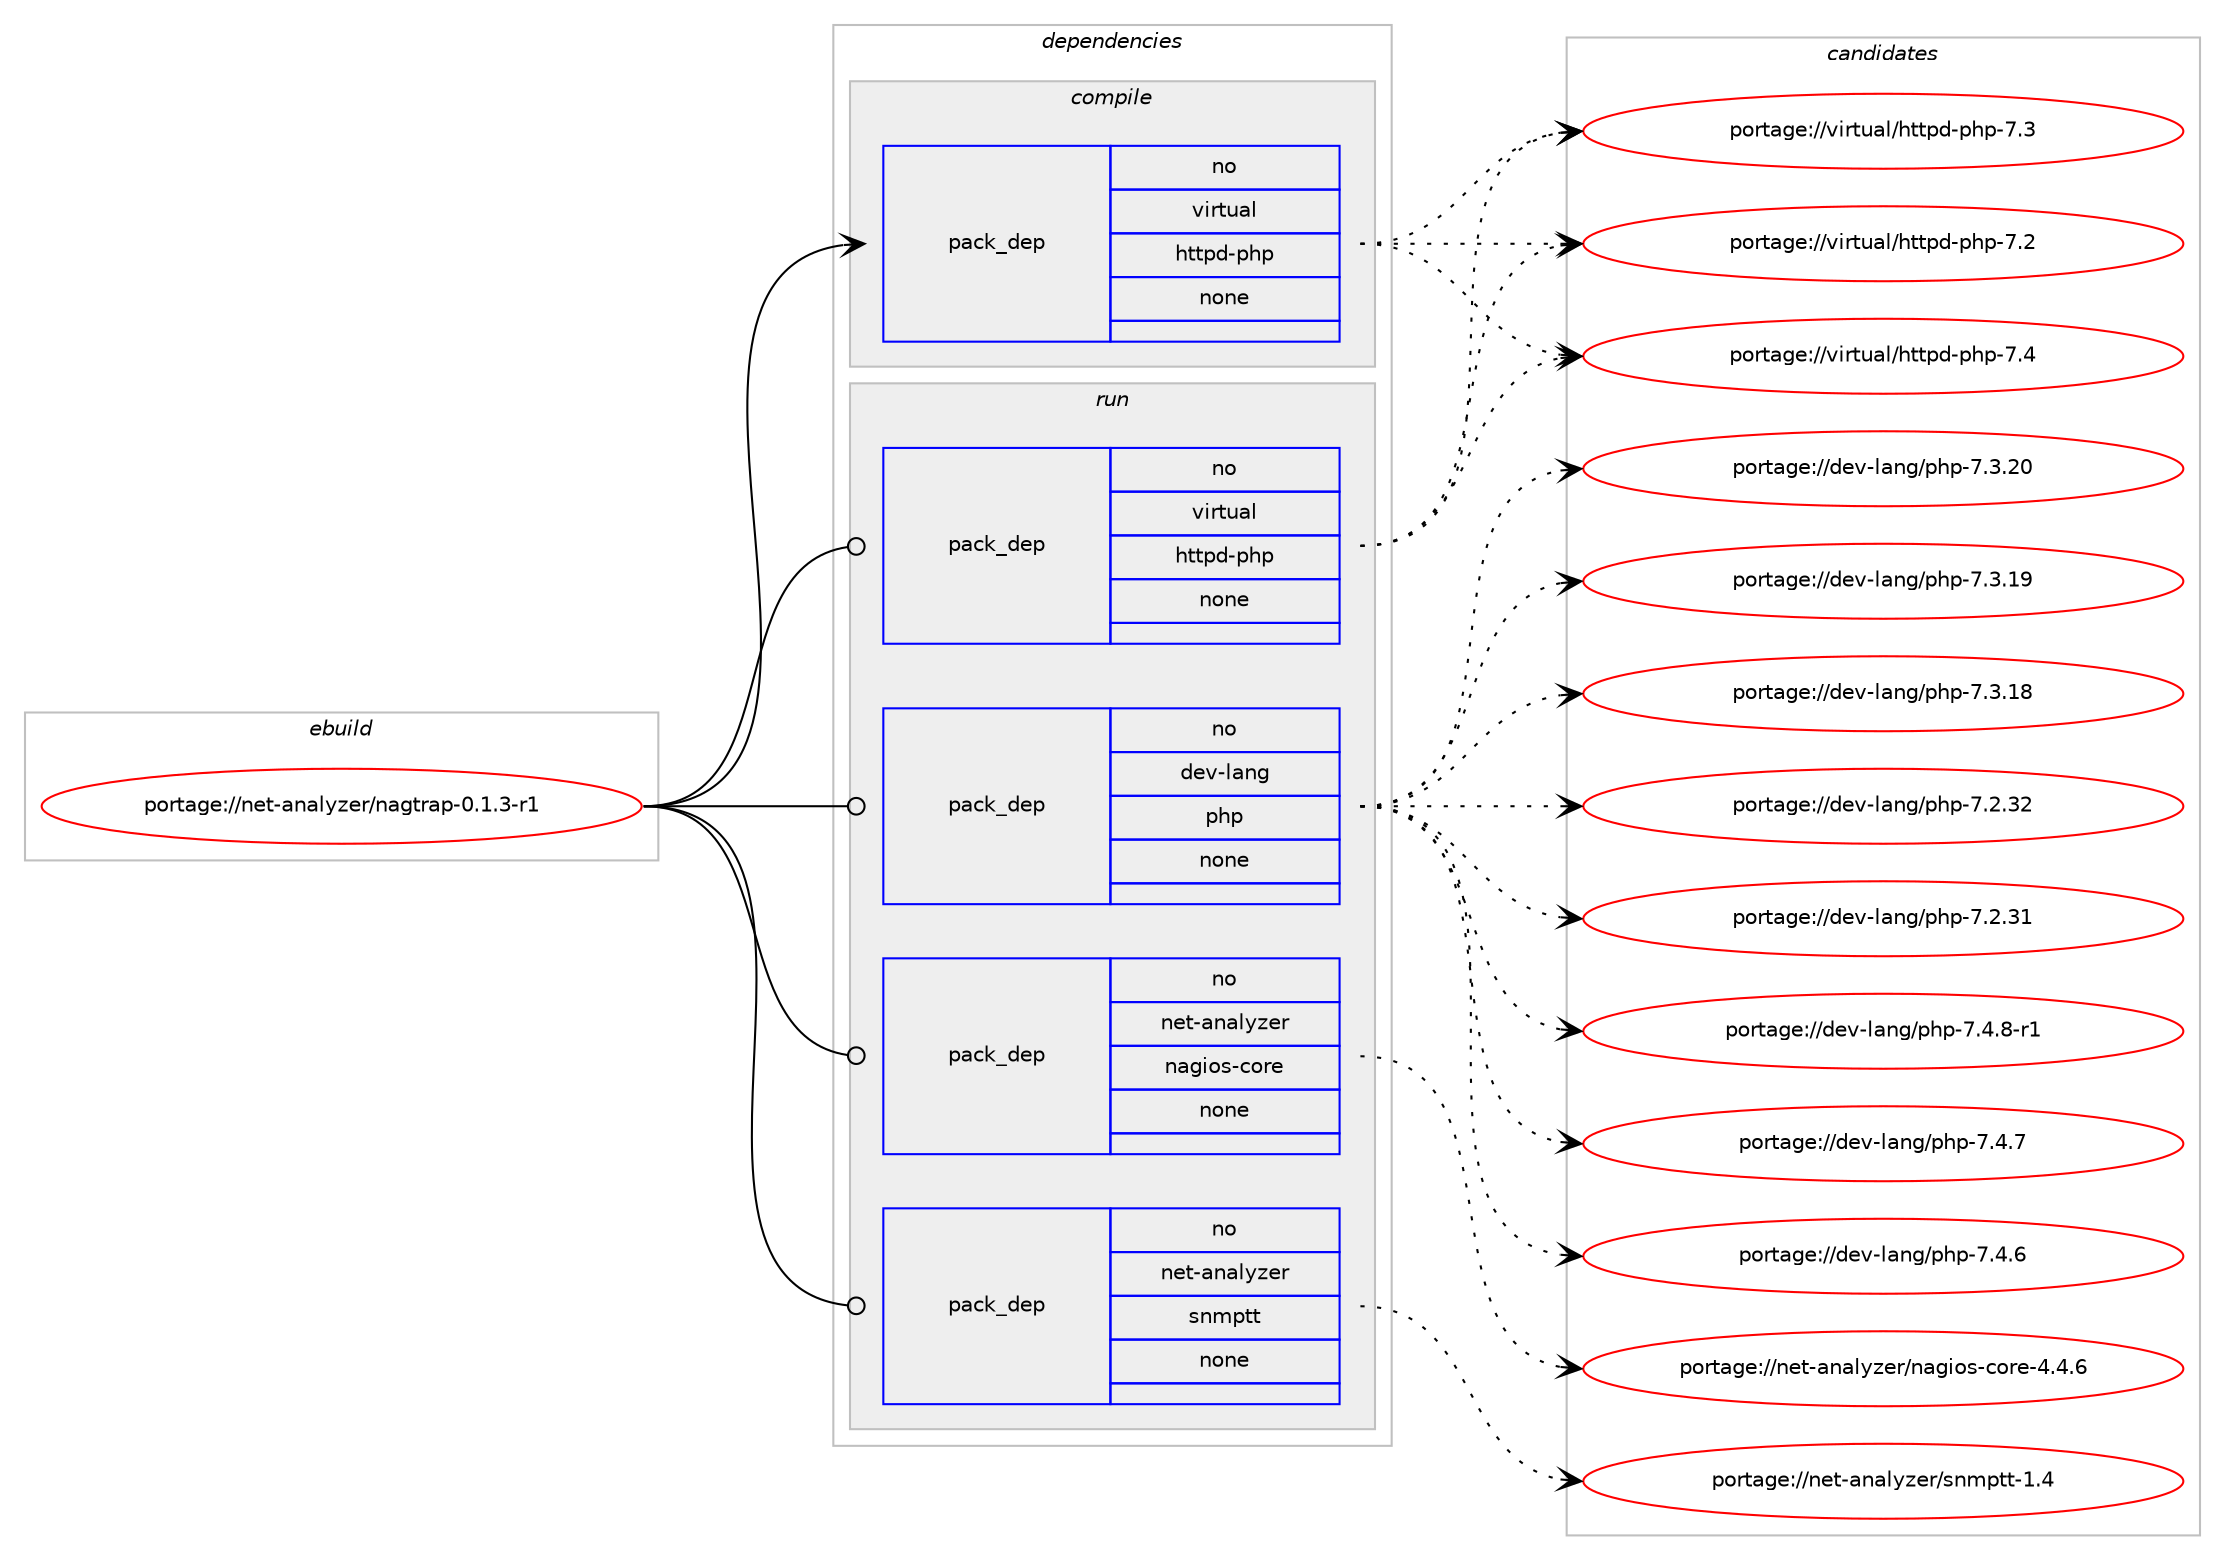 digraph prolog {

# *************
# Graph options
# *************

newrank=true;
concentrate=true;
compound=true;
graph [rankdir=LR,fontname=Helvetica,fontsize=10,ranksep=1.5];#, ranksep=2.5, nodesep=0.2];
edge  [arrowhead=vee];
node  [fontname=Helvetica,fontsize=10];

# **********
# The ebuild
# **********

subgraph cluster_leftcol {
color=gray;
rank=same;
label=<<i>ebuild</i>>;
id [label="portage://net-analyzer/nagtrap-0.1.3-r1", color=red, width=4, href="../net-analyzer/nagtrap-0.1.3-r1.svg"];
}

# ****************
# The dependencies
# ****************

subgraph cluster_midcol {
color=gray;
label=<<i>dependencies</i>>;
subgraph cluster_compile {
fillcolor="#eeeeee";
style=filled;
label=<<i>compile</i>>;
subgraph pack4408 {
dependency5446 [label=<<TABLE BORDER="0" CELLBORDER="1" CELLSPACING="0" CELLPADDING="4" WIDTH="220"><TR><TD ROWSPAN="6" CELLPADDING="30">pack_dep</TD></TR><TR><TD WIDTH="110">no</TD></TR><TR><TD>virtual</TD></TR><TR><TD>httpd-php</TD></TR><TR><TD>none</TD></TR><TR><TD></TD></TR></TABLE>>, shape=none, color=blue];
}
id:e -> dependency5446:w [weight=20,style="solid",arrowhead="vee"];
}
subgraph cluster_compileandrun {
fillcolor="#eeeeee";
style=filled;
label=<<i>compile and run</i>>;
}
subgraph cluster_run {
fillcolor="#eeeeee";
style=filled;
label=<<i>run</i>>;
subgraph pack4409 {
dependency5447 [label=<<TABLE BORDER="0" CELLBORDER="1" CELLSPACING="0" CELLPADDING="4" WIDTH="220"><TR><TD ROWSPAN="6" CELLPADDING="30">pack_dep</TD></TR><TR><TD WIDTH="110">no</TD></TR><TR><TD>dev-lang</TD></TR><TR><TD>php</TD></TR><TR><TD>none</TD></TR><TR><TD></TD></TR></TABLE>>, shape=none, color=blue];
}
id:e -> dependency5447:w [weight=20,style="solid",arrowhead="odot"];
subgraph pack4410 {
dependency5448 [label=<<TABLE BORDER="0" CELLBORDER="1" CELLSPACING="0" CELLPADDING="4" WIDTH="220"><TR><TD ROWSPAN="6" CELLPADDING="30">pack_dep</TD></TR><TR><TD WIDTH="110">no</TD></TR><TR><TD>net-analyzer</TD></TR><TR><TD>nagios-core</TD></TR><TR><TD>none</TD></TR><TR><TD></TD></TR></TABLE>>, shape=none, color=blue];
}
id:e -> dependency5448:w [weight=20,style="solid",arrowhead="odot"];
subgraph pack4411 {
dependency5449 [label=<<TABLE BORDER="0" CELLBORDER="1" CELLSPACING="0" CELLPADDING="4" WIDTH="220"><TR><TD ROWSPAN="6" CELLPADDING="30">pack_dep</TD></TR><TR><TD WIDTH="110">no</TD></TR><TR><TD>net-analyzer</TD></TR><TR><TD>snmptt</TD></TR><TR><TD>none</TD></TR><TR><TD></TD></TR></TABLE>>, shape=none, color=blue];
}
id:e -> dependency5449:w [weight=20,style="solid",arrowhead="odot"];
subgraph pack4412 {
dependency5450 [label=<<TABLE BORDER="0" CELLBORDER="1" CELLSPACING="0" CELLPADDING="4" WIDTH="220"><TR><TD ROWSPAN="6" CELLPADDING="30">pack_dep</TD></TR><TR><TD WIDTH="110">no</TD></TR><TR><TD>virtual</TD></TR><TR><TD>httpd-php</TD></TR><TR><TD>none</TD></TR><TR><TD></TD></TR></TABLE>>, shape=none, color=blue];
}
id:e -> dependency5450:w [weight=20,style="solid",arrowhead="odot"];
}
}

# **************
# The candidates
# **************

subgraph cluster_choices {
rank=same;
color=gray;
label=<<i>candidates</i>>;

subgraph choice4408 {
color=black;
nodesep=1;
choice11810511411611797108471041161161121004511210411245554652 [label="portage://virtual/httpd-php-7.4", color=red, width=4,href="../virtual/httpd-php-7.4.svg"];
choice11810511411611797108471041161161121004511210411245554651 [label="portage://virtual/httpd-php-7.3", color=red, width=4,href="../virtual/httpd-php-7.3.svg"];
choice11810511411611797108471041161161121004511210411245554650 [label="portage://virtual/httpd-php-7.2", color=red, width=4,href="../virtual/httpd-php-7.2.svg"];
dependency5446:e -> choice11810511411611797108471041161161121004511210411245554652:w [style=dotted,weight="100"];
dependency5446:e -> choice11810511411611797108471041161161121004511210411245554651:w [style=dotted,weight="100"];
dependency5446:e -> choice11810511411611797108471041161161121004511210411245554650:w [style=dotted,weight="100"];
}
subgraph choice4409 {
color=black;
nodesep=1;
choice1001011184510897110103471121041124555465246564511449 [label="portage://dev-lang/php-7.4.8-r1", color=red, width=4,href="../dev-lang/php-7.4.8-r1.svg"];
choice100101118451089711010347112104112455546524655 [label="portage://dev-lang/php-7.4.7", color=red, width=4,href="../dev-lang/php-7.4.7.svg"];
choice100101118451089711010347112104112455546524654 [label="portage://dev-lang/php-7.4.6", color=red, width=4,href="../dev-lang/php-7.4.6.svg"];
choice10010111845108971101034711210411245554651465048 [label="portage://dev-lang/php-7.3.20", color=red, width=4,href="../dev-lang/php-7.3.20.svg"];
choice10010111845108971101034711210411245554651464957 [label="portage://dev-lang/php-7.3.19", color=red, width=4,href="../dev-lang/php-7.3.19.svg"];
choice10010111845108971101034711210411245554651464956 [label="portage://dev-lang/php-7.3.18", color=red, width=4,href="../dev-lang/php-7.3.18.svg"];
choice10010111845108971101034711210411245554650465150 [label="portage://dev-lang/php-7.2.32", color=red, width=4,href="../dev-lang/php-7.2.32.svg"];
choice10010111845108971101034711210411245554650465149 [label="portage://dev-lang/php-7.2.31", color=red, width=4,href="../dev-lang/php-7.2.31.svg"];
dependency5447:e -> choice1001011184510897110103471121041124555465246564511449:w [style=dotted,weight="100"];
dependency5447:e -> choice100101118451089711010347112104112455546524655:w [style=dotted,weight="100"];
dependency5447:e -> choice100101118451089711010347112104112455546524654:w [style=dotted,weight="100"];
dependency5447:e -> choice10010111845108971101034711210411245554651465048:w [style=dotted,weight="100"];
dependency5447:e -> choice10010111845108971101034711210411245554651464957:w [style=dotted,weight="100"];
dependency5447:e -> choice10010111845108971101034711210411245554651464956:w [style=dotted,weight="100"];
dependency5447:e -> choice10010111845108971101034711210411245554650465150:w [style=dotted,weight="100"];
dependency5447:e -> choice10010111845108971101034711210411245554650465149:w [style=dotted,weight="100"];
}
subgraph choice4410 {
color=black;
nodesep=1;
choice11010111645971109710812112210111447110971031051111154599111114101455246524654 [label="portage://net-analyzer/nagios-core-4.4.6", color=red, width=4,href="../net-analyzer/nagios-core-4.4.6.svg"];
dependency5448:e -> choice11010111645971109710812112210111447110971031051111154599111114101455246524654:w [style=dotted,weight="100"];
}
subgraph choice4411 {
color=black;
nodesep=1;
choice1101011164597110971081211221011144711511010911211611645494652 [label="portage://net-analyzer/snmptt-1.4", color=red, width=4,href="../net-analyzer/snmptt-1.4.svg"];
dependency5449:e -> choice1101011164597110971081211221011144711511010911211611645494652:w [style=dotted,weight="100"];
}
subgraph choice4412 {
color=black;
nodesep=1;
choice11810511411611797108471041161161121004511210411245554652 [label="portage://virtual/httpd-php-7.4", color=red, width=4,href="../virtual/httpd-php-7.4.svg"];
choice11810511411611797108471041161161121004511210411245554651 [label="portage://virtual/httpd-php-7.3", color=red, width=4,href="../virtual/httpd-php-7.3.svg"];
choice11810511411611797108471041161161121004511210411245554650 [label="portage://virtual/httpd-php-7.2", color=red, width=4,href="../virtual/httpd-php-7.2.svg"];
dependency5450:e -> choice11810511411611797108471041161161121004511210411245554652:w [style=dotted,weight="100"];
dependency5450:e -> choice11810511411611797108471041161161121004511210411245554651:w [style=dotted,weight="100"];
dependency5450:e -> choice11810511411611797108471041161161121004511210411245554650:w [style=dotted,weight="100"];
}
}

}
